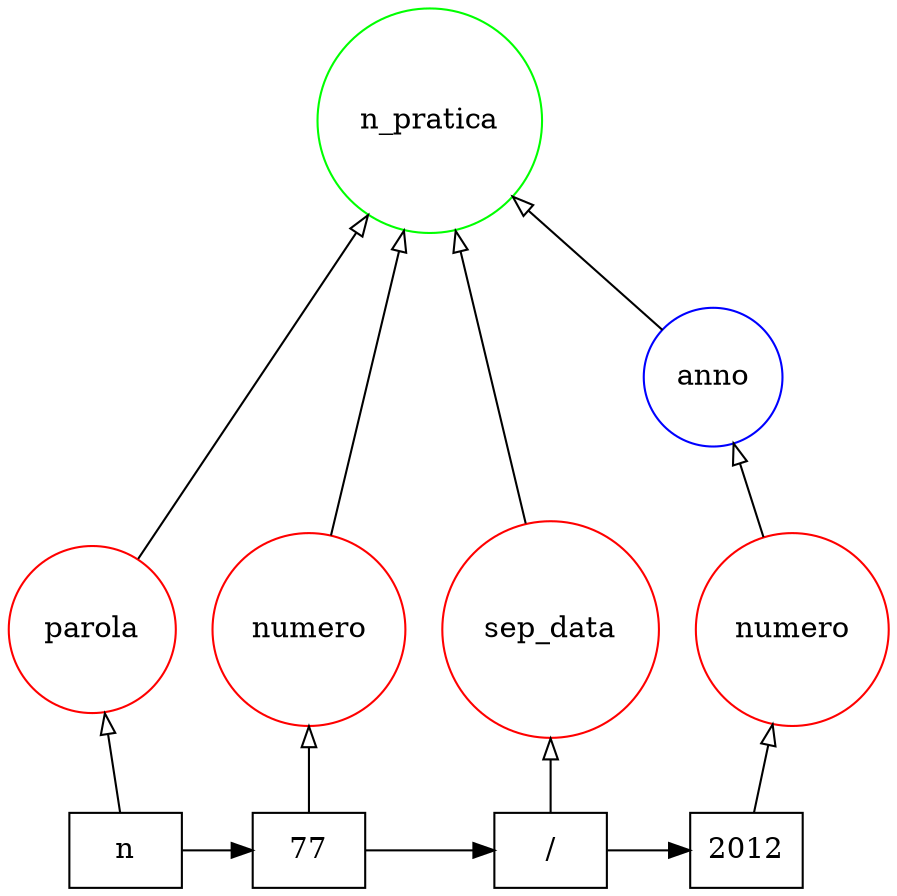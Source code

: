 digraph {
   rankdir=BT;
   edge [arrowhead=empty];

   subgraph {
      rank="source";
      edge [arrowhead=normal];
      node [shape=box];
      t18 [label="77"];
      t20 [label="2012"];
      t17 [label="n"];
      t19 [label="/"];
      t18 -> t19;
      t17 -> t18;
      t19 -> t20;
   }

   subgraph {
      rank="same";
      node [color=red,shape=circle];
      tag136 [label=numero]; 
      tag137 [label=numero]; 
      tag13 [label=parola]; 
      tag182 [label=sep_data]; 
   }

   subgraph {
      rank="same";
      node [color=blue,shape=circle];
      tag245 [label=anno]; 
   }

   subgraph {
      rank="same";
      node [color=green,shape=circle];
      tag284 [label=n_pratica]; 
   }

   subgraph {
      rank="same";
      node [color=orange,shape=circle];
   }
   tag136 -> tag284;
   tag245 -> tag284;
   tag13 -> tag284;
   tag182 -> tag284;
   t18 -> tag136;
   tag137 -> tag245;
   t20 -> tag137;
   t17 -> tag13;
   t19 -> tag182;
}